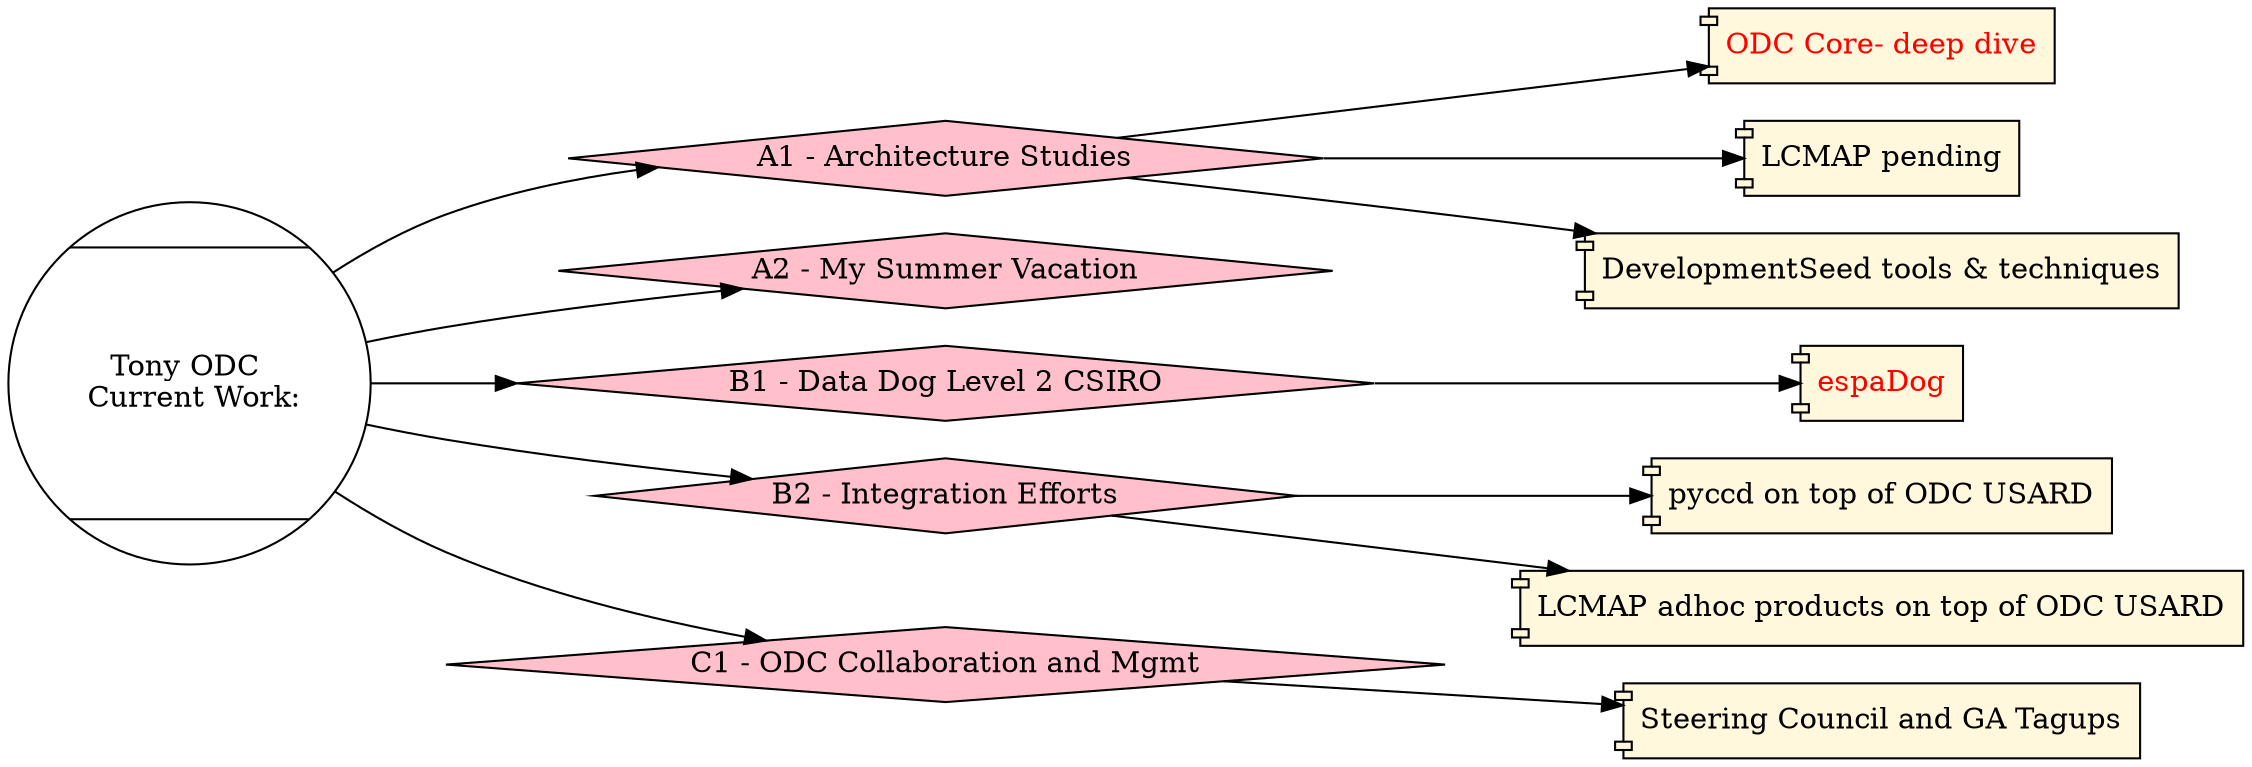 digraph key {
rankdir=LR
node [shape=Mcircle]
"Tony ODC \n Current Work:"
node [fontcolor=black fillcolor=pink shape=diamond style=filled]
"Tony ODC \n Current Work:" -> "A1 - Architecture Studies"
"Tony ODC \n Current Work:" -> "A2 - My Summer Vacation"
"Tony ODC \n Current Work:" -> "B1 - Data Dog Level 2 CSIRO"
"Tony ODC \n Current Work:" -> "B2 - Integration Efforts"
"Tony ODC \n Current Work:" -> "C1 - ODC Collaboration and Mgmt"

node [fontcolor=black fillcolor=cornsilk shape=diamond style=filled]
node [shape=component]
node [fontcolor=red] 

"A1 - Architecture Studies" -> "ODC Core- deep dive" 
node [fontcolor=black] 
"A1 - Architecture Studies" -> "LCMAP pending" 
"A1 - Architecture Studies" -> "DevelopmentSeed tools & techniques" 

node [fontcolor=red] 
"B1 - Data Dog Level 2 CSIRO" -> "espaDog"
node [fontcolor=black] 

"B2 - Integration Efforts" -> "pyccd on top of ODC USARD"
"B2 - Integration Efforts" -> "LCMAP adhoc products on top of ODC USARD"

"C1 - ODC Collaboration and Mgmt" -> "Steering Council and GA Tagups"

}
